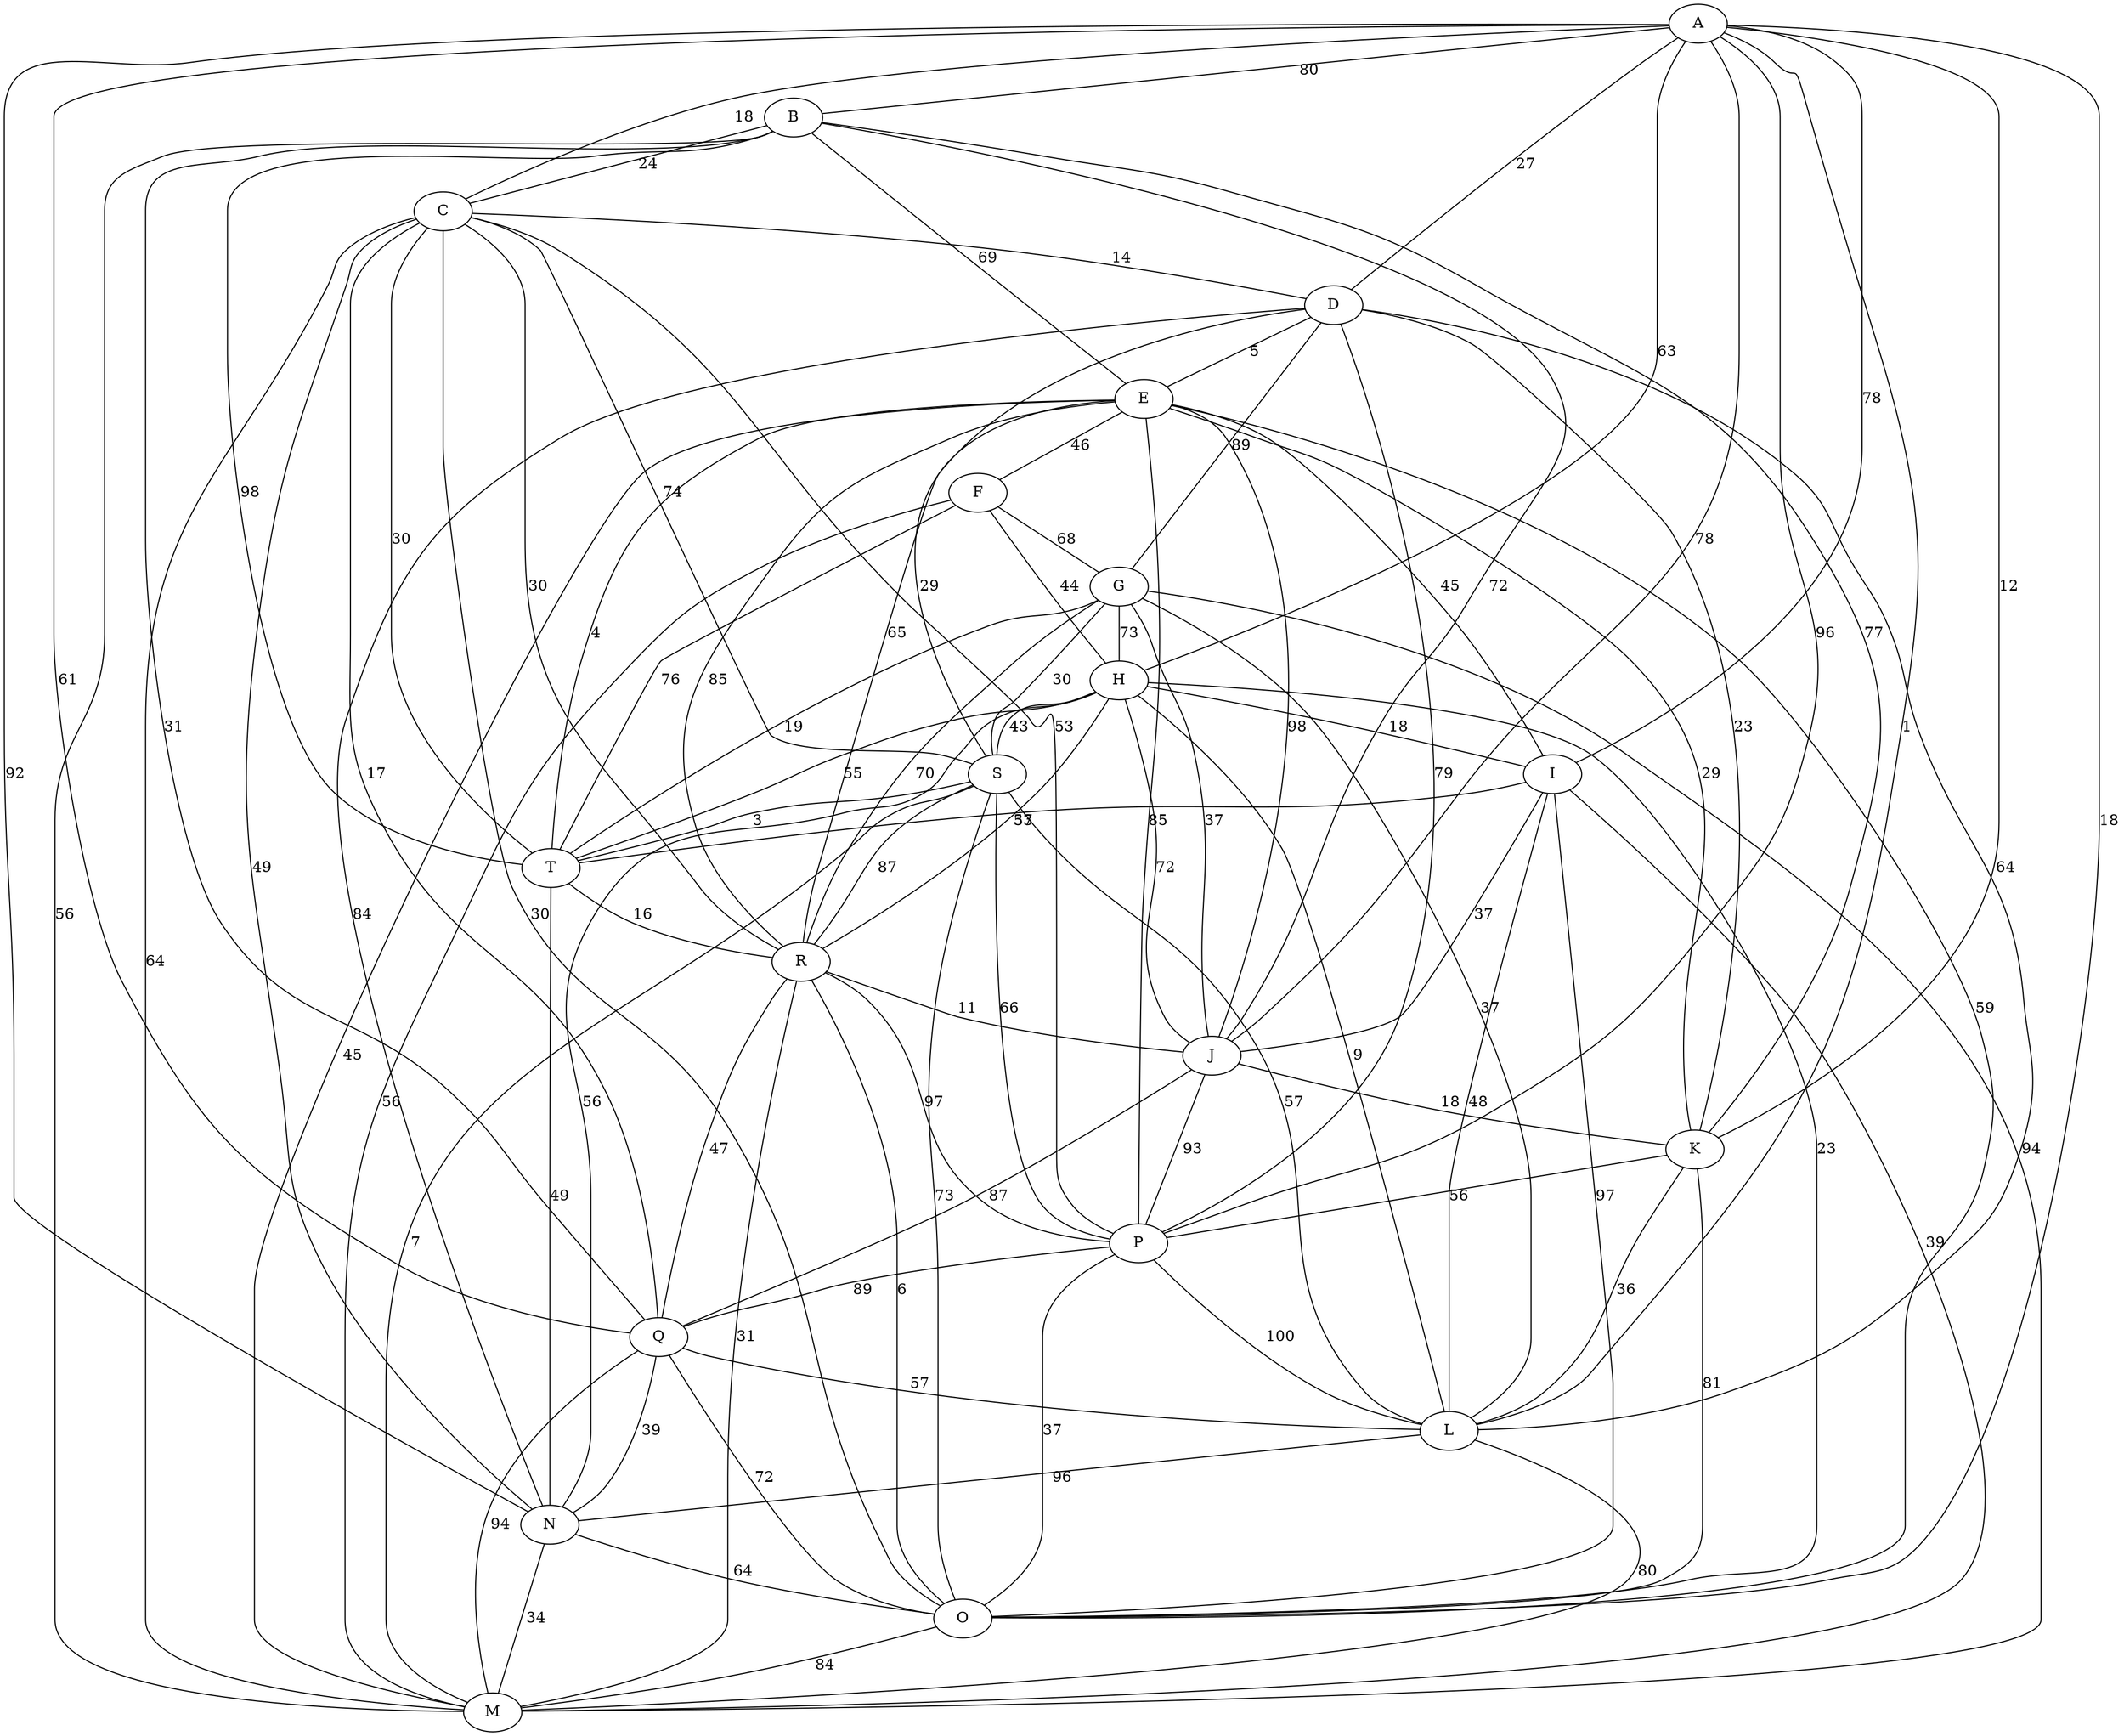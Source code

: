 graph G {
  A;
  B;
  C;
  D;
  E;
  F;
  G;
  H;
  I;
  J;
  K;
  L;
  M;
  N;
  O;
  P;
  Q;
  R;
  S;
  T;
  A -- B [label=80];
  B -- C [label=24];
  C -- D [label=14];
  D -- E [label=5];
  E -- F [label=46];
  F -- G [label=68];
  G -- H [label=73];
  H -- I [label=18];
  I -- J [label=37];
  J -- K [label=18];
  K -- L [label=36];
  L -- M [label=80];
  M -- N [label=34];
  N -- O [label=64];
  O -- P [label=37];
  P -- Q [label=89];
  Q -- R [label=47];
  R -- S [label=87];
  S -- T [label=3];
  P -- L [label=100];
  A -- C [label=18];
  L -- A [label=1];
  J -- E [label=98];
  K -- D [label=23];
  D -- P [label=79];
  I -- O [label=97];
  O -- E [label=59];
  Q -- N [label=39];
  D -- G [label=89];
  H -- R [label=37];
  T -- F [label=76];
  J -- G [label=37];
  H -- A [label=63];
  E -- S [label=29];
  B -- E [label=69];
  R -- J [label=11];
  I -- T [label=53];
  C -- T [label=30];
  T -- R [label=16];
  F -- H [label=44];
  K -- E [label=29];
  M -- C [label=64];
  L -- G [label=37];
  J -- P [label=93];
  O -- H [label=23];
  A -- J [label=78];
  S -- L [label=57];
  O -- M [label=84];
  O -- C [label=30];
  I -- L [label=48];
  E -- P [label=85];
  R -- C [label=30];
  C -- N [label=49];
  S -- O [label=73];
  G -- S [label=30];
  A -- P [label=96];
  R -- O [label=6];
  D -- R [label=65];
  E -- I [label=45];
  I -- M [label=39];
  A -- N [label=92];
  A -- D [label=27];
  H -- S [label=43];
  A -- K [label=12];
  O -- Q [label=72];
  M -- S [label=7];
  R -- E [label=85];
  G -- M [label=94];
  Q -- M [label=94];
  G -- T [label=19];
  K -- P [label=56];
  T -- E [label=4];
  T -- N [label=49];
  F -- M [label=56];
  H -- J [label=72];
  B -- K [label=77];
  R -- P [label=97];
  E -- M [label=45];
  R -- G [label=70];
  P -- C [label=53];
  J -- Q [label=87];
  Q -- L [label=57];
  H -- L [label=9];
  I -- A [label=78];
  B -- J [label=72];
  N -- D [label=84];
  R -- M [label=31];
  L -- N [label=96];
  T -- H [label=55];
  O -- A [label=18];
  B -- T [label=98];
  Q -- B [label=31];
  K -- O [label=81];
  L -- D [label=64];
  C -- Q [label=17];
  P -- S [label=66];
  N -- H [label=56];
  S -- C [label=74];
  A -- Q [label=61];
  M -- B [label=56];
}
